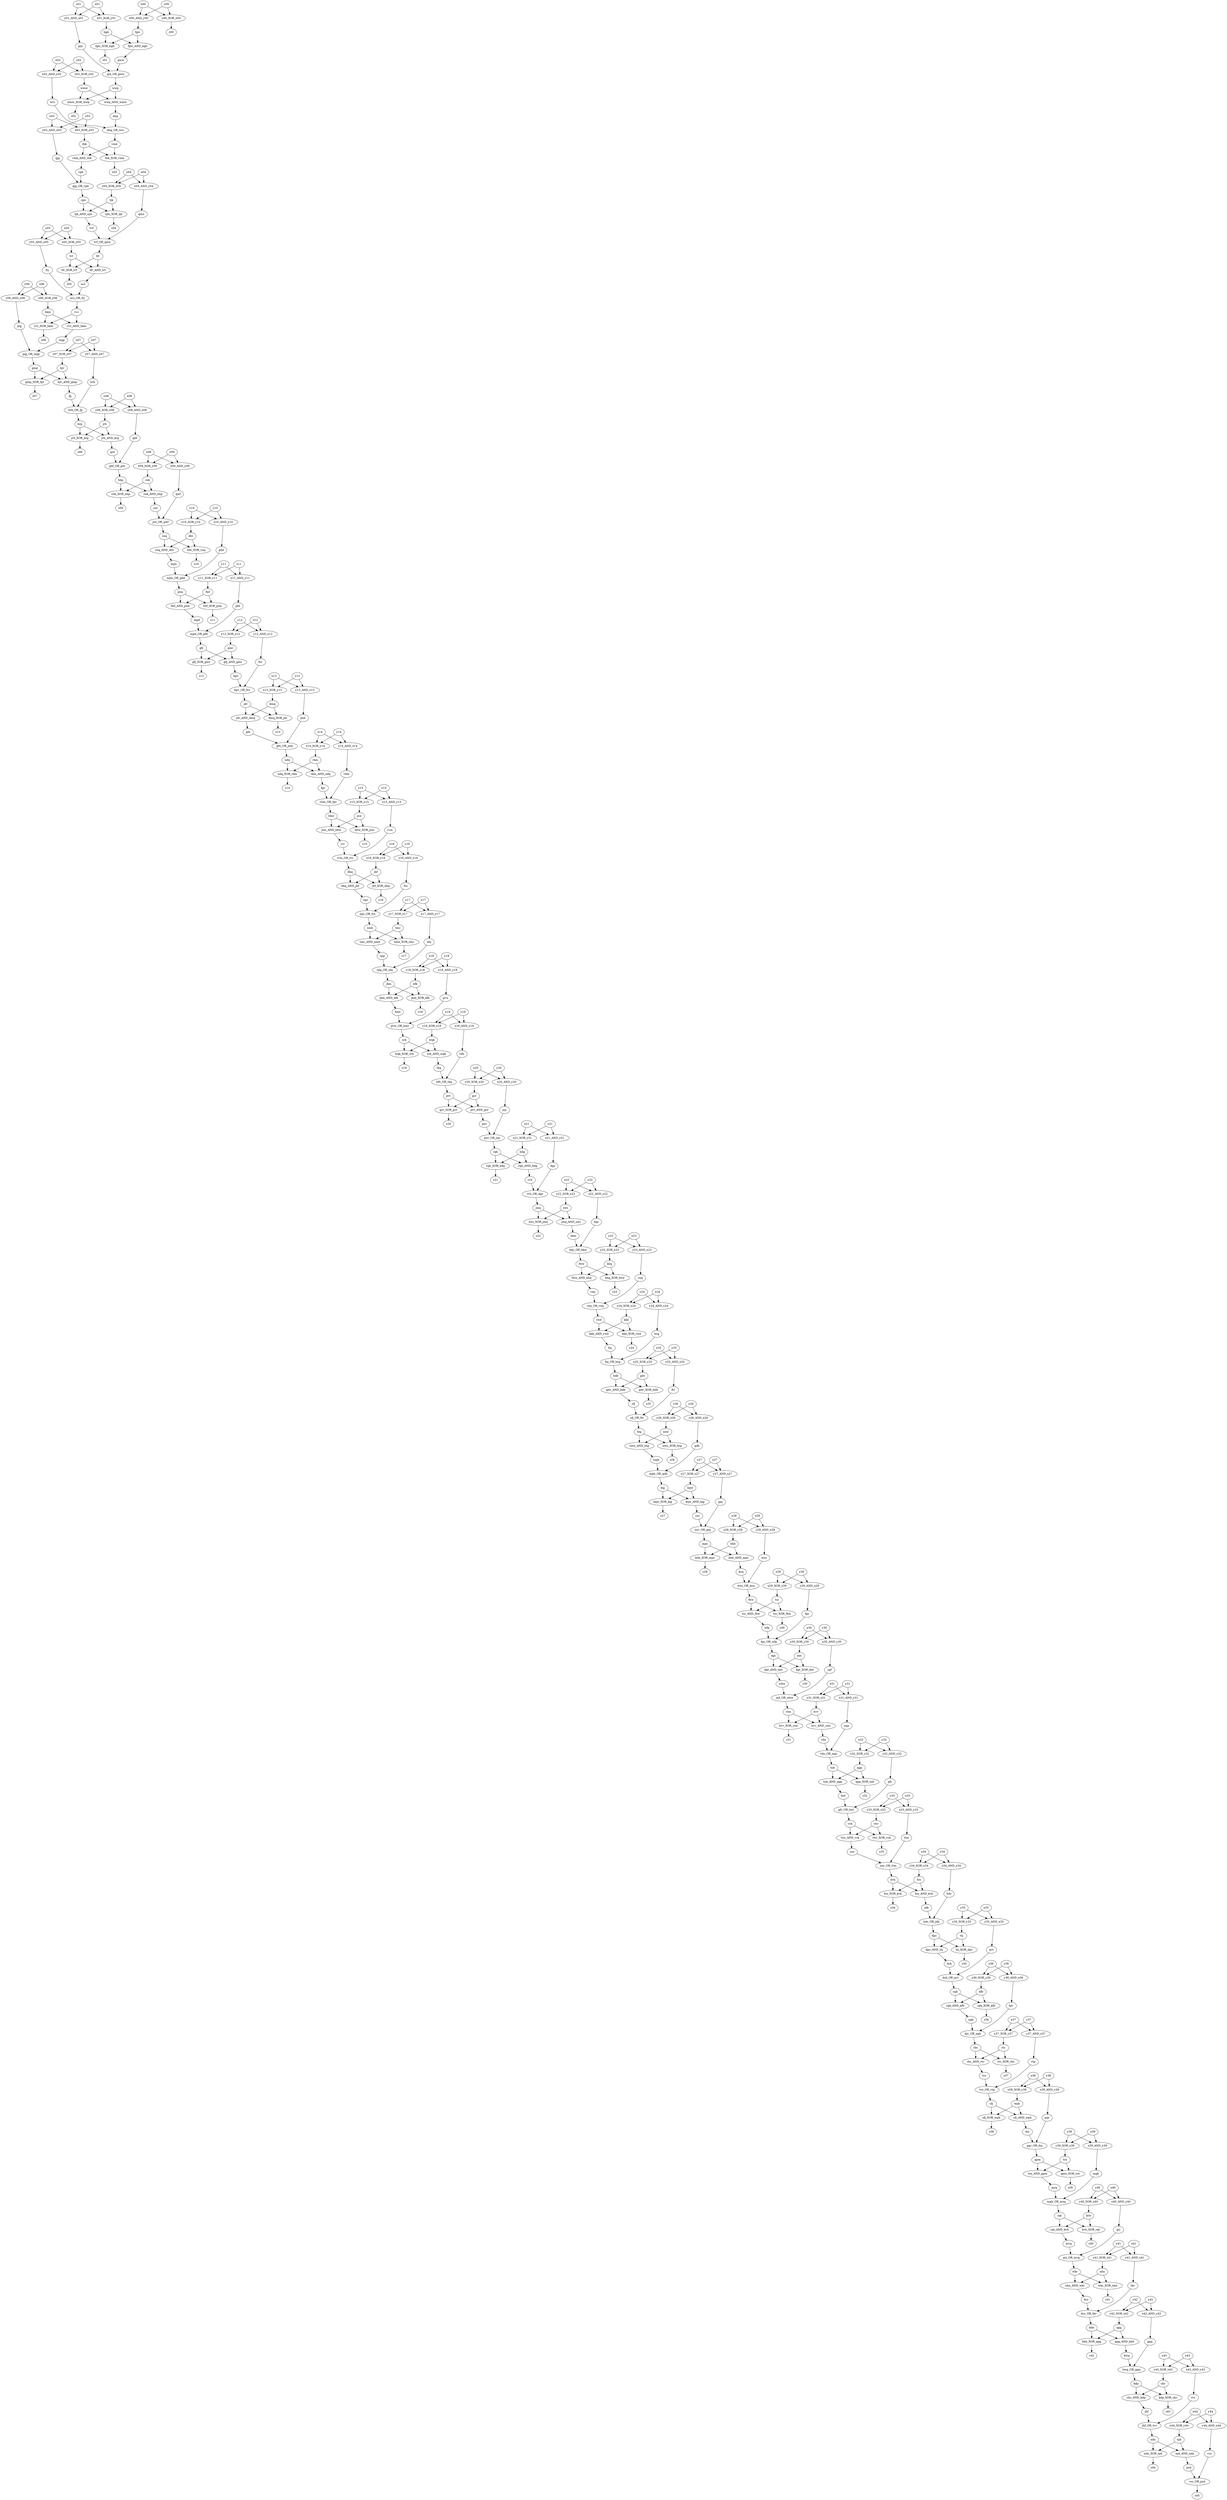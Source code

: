 digraph G {
y06 -> y06_AND_x06;
x06 -> y06_AND_x06;
y06_AND_x06 -> pqj;
bbb -> bbb_XOR_qgg;
qgg -> bbb_XOR_qgg;
bbb_XOR_qgg -> z42;
x10 -> x10_AND_y10;
y10 -> x10_AND_y10;
x10_AND_y10 -> gdd;
cfj -> cfj_OR_ftr;
ftr -> cfj_OR_ftr;
cfj_OR_ftr -> htg;
x36 -> x36_XOR_y36;
y36 -> x36_XOR_y36;
x36_XOR_y36 -> kfb;
gbf -> gbf_OR_gnt;
gnt -> gbf_OR_gnt;
gbf_OR_gnt -> hhp;
fnj -> fnj_OR_bcg;
bcg -> fnj_OR_bcg;
fnj_OR_bcg -> bdb;
tbk -> tbk_XOR_vmk;
vmk -> tbk_XOR_vmk;
tbk_XOR_vmk -> z03;
snv -> snv_OR_jgq;
jgq -> snv_OR_jgq;
snv_OR_jgq -> mps;
x31 -> x31_AND_y31;
y31 -> x31_AND_y31;
x31_AND_y31 -> nqn;
pvw -> pvw_OR_bmt;
bmt -> pvw_OR_bmt;
pvw_OR_bmt -> srk;
rbs -> rbs_AND_rtc;
rtc -> rbs_AND_rtc;
rbs_AND_rtc -> tcc;
fwf -> fwf_AND_ptm;
ptm -> fwf_AND_ptm;
fwf_AND_ptm -> mpd;
x18 -> x18_AND_y18;
y18 -> x18_AND_y18;
x18_AND_y18 -> pvw;
bhb -> bhb_XOR_mps;
mps -> bhb_XOR_mps;
bhb_XOR_mps -> z28;
x37 -> x37_XOR_y37;
y37 -> x37_XOR_y37;
x37_XOR_y37 -> rtc;
cgk -> cgk_AND_kfb;
kfb -> cgk_AND_kfb;
cgk_AND_kfb -> ngh;
fcn -> fcn_XOR_kvk;
kvk -> fcn_XOR_kvk;
fcn_XOR_kvk -> z34;
kqw -> kqw_XOR_kqj;
kqj -> kqw_XOR_kqj;
kqw_XOR_kqj -> z27;
y31 -> y31_XOR_x31;
x31 -> y31_XOR_x31;
y31_XOR_x31 -> hvv;
y11 -> y11_XOR_x11;
x11 -> y11_XOR_x11;
y11_XOR_x11 -> fwf;
mjm -> mjm_OR_gdd;
gdd -> mjm_OR_gdd;
mjm_OR_gdd -> ptm;
y43 -> y43_XOR_x43;
x43 -> y43_XOR_x43;
y43_XOR_x43 -> chc;
x07 -> x07_XOR_y07;
y07 -> x07_XOR_y07;
x07_XOR_y07 -> bjv;
ncs -> ncs_OR_frj;
frj -> ncs_OR_frj;
ncs_OR_frj -> vvc;
trn -> trn_AND_gpm;
gpm -> trn_AND_gpm;
trn_AND_gpm -> msq;
x29 -> x29_XOR_y29;
y29 -> x29_XOR_y29;
x29_XOR_y29 -> tsr;
fww -> fww_AND_khq;
khq -> fww_AND_khq;
fww_AND_khq -> vmj;
wqk -> wqk_XOR_srk;
srk -> wqk_XOR_srk;
wqk_XOR_srk -> z19;
kkb -> kkb_AND_rwd;
rwd -> kkb_AND_rwd;
kkb_AND_rwd -> fnj;
pjh -> pjh_OR_gww;
gww -> pjh_OR_gww;
pjh_OR_gww -> wwp;
mgb -> mgb_OR_msq;
msq -> mgb_OR_msq;
mgb_OR_msq -> cqt;
ndq -> ndq_XOR_rkm;
rkm -> ndq_XOR_rkm;
ndq_XOR_rkm -> z14;
tsr -> tsr_AND_fhw;
fhw -> tsr_AND_fhw;
tsr_AND_fhw -> wfp;
y24 -> y24_XOR_x24;
x24 -> y24_XOR_x24;
y24_XOR_x24 -> kkb;
pqr -> pqr_OR_dsj;
dsj -> pqr_OR_dsj;
pqr_OR_dsj -> gpm;
dng -> dng_OR_wrc;
wrc -> dng_OR_wrc;
dng_OR_wrc -> vmk;
y41 -> y41_XOR_x41;
x41 -> y41_XOR_x41;
y41_XOR_x41 -> nhn;
y42 -> y42_XOR_x42;
x42 -> y42_XOR_x42;
y42_XOR_x42 -> qgg;
fwf -> fwf_XOR_ptm;
ptm -> fwf_XOR_ptm;
fwf_XOR_ptm -> z11;
gfn -> gfn_OR_jmh;
jmh -> gfn_OR_jmh;
gfn_OR_jmh -> ndq;
cgk -> cgk_XOR_kfb;
kfb -> cgk_XOR_kfb;
cgk_XOR_kfb -> z36;
y15 -> y15_XOR_x15;
x15 -> y15_XOR_x15;
y15_XOR_x15 -> jnw;
y01 -> y01_AND_x01;
x01 -> y01_AND_x01;
y01_AND_x01 -> pjh;
twr -> twr_AND_vck;
vck -> twr_AND_vck;
twr_AND_vck -> nnr;
ndn -> ndn_XOR_njd;
njd -> ndn_XOR_njd;
ndn_XOR_njd -> z44;
nnw -> nnw_AND_htg;
htg -> nnw_AND_htg;
nnw_AND_htg -> mpb;
rkm -> rkm_AND_ndq;
ndq -> rkm_AND_ndq;
rkm_AND_ndq -> fgv;
x11 -> x11_AND_y11;
y11 -> x11_AND_y11;
x11_AND_y11 -> pfd;
vvc -> vvc_XOR_hkm;
hkm -> vvc_XOR_hkm;
vvc_XOR_hkm -> z06;
kqw -> kqw_AND_kqj;
kqj -> kqw_AND_kqj;
kqw_AND_kqj -> snv;
y04 -> y04_XOR_x04;
x04 -> y04_XOR_x04;
y04_XOR_x04 -> tjk;
kjv -> kjv_OR_ngh;
ngh -> kjv_OR_ngh;
kjv_OR_ngh -> rbs;
tjk -> tjk_AND_cpn;
cpn -> tjk_AND_cpn;
tjk_AND_cpn -> tvf;
y33 -> y33_XOR_x33;
x33 -> y33_XOR_x33;
y33_XOR_x33 -> twr;
fgs -> fgs_OR_wfp;
wfp -> fgs_OR_wfp;
fgs_OR_wfp -> dgt;
x13 -> x13_XOR_y13;
y13 -> x13_XOR_y13;
x13_XOR_y13 -> dmq;
x33 -> x33_AND_y33;
y33 -> x33_AND_y33;
x33_AND_y33 -> ttm;
y35 -> y35_AND_x35;
x35 -> y35_AND_x35;
y35_AND_x35 -> qvt;
chc -> chc_AND_kdp;
kdp -> chc_AND_kdp;
chc_AND_kdp -> jhf;
y26 -> y26_XOR_x26;
x26 -> y26_XOR_x26;
y26_XOR_x26 -> nnw;
y40 -> y40_XOR_x40;
x40 -> y40_XOR_x40;
y40_XOR_x40 -> kvb;
x15 -> x15_AND_y15;
y15 -> x15_AND_y15;
x15_AND_y15 -> rvm;
tnb -> tnb_AND_qgp;
qgp -> tnb_AND_qgp;
tnb_AND_qgp -> bnt;
fcn -> fcn_AND_kvk;
kvk -> fcn_AND_kvk;
fcn_AND_kvk -> jdk;
dsk -> dsk_OR_qvt;
qvt -> dsk_OR_qvt;
dsk_OR_qvt -> cgk;
x21 -> x21_XOR_y21;
y21 -> x21_XOR_y21;
x21_XOR_y21 -> hdg;
nhn -> nhn_AND_wkr;
wkr -> nhn_AND_wkr;
nhn_AND_wkr -> dcs;
x22 -> x22_AND_y22;
y22 -> x22_AND_y22;
x22_AND_y22 -> bqc;
cqt -> cqt_AND_kvb;
kvb -> cqt_AND_kvb;
cqt_AND_kvb -> mvg;
x25 -> x25_XOR_y25;
y25 -> x25_XOR_y25;
x25_XOR_y25 -> gdv;
cpn -> cpn_XOR_tjk;
tjk -> cpn_XOR_tjk;
cpn_XOR_tjk -> z04;
rvm -> rvm_OR_rrc;
rrc -> rvm_OR_rrc;
rvm_OR_rrc -> dhq;
kvb -> kvb_XOR_cqt;
cqt -> kvb_XOR_cqt;
kvb_XOR_cqt -> z40;
y29 -> y29_AND_x29;
x29 -> y29_AND_x29;
y29_AND_x29 -> fgs;
gdv -> gdv_AND_bdb;
bdb -> gdv_AND_bdb;
gdv_AND_bdb -> cfj;
x00 -> x00_AND_y00;
y00 -> x00_AND_y00;
x00_AND_y00 -> fgw;
nnw -> nnw_XOR_htg;
htg -> nnw_XOR_htg;
nnw_XOR_htg -> z26;
x04 -> x04_AND_y04;
y04 -> x04_AND_y04;
x04_AND_y04 -> qmn;
x38 -> x38_AND_y38;
y38 -> x38_AND_y38;
x38_AND_y38 -> pqr;
x40 -> x40_AND_y40;
y40 -> x40_AND_y40;
x40_AND_y40 -> grj;
vhm -> vhm_OR_fgv;
fgv -> vhm_OR_fgv;
vhm_OR_fgv -> bbw;
jbm -> jbm_AND_kfk;
kfk -> jbm_AND_kfk;
jbm_AND_kfk -> bmt;
y25 -> y25_AND_x25;
x25 -> y25_AND_x25;
y25_AND_x25 -> ftr;
cnq -> cnq_AND_dht;
dht -> cnq_AND_dht;
cnq_AND_dht -> mjm;
y05 -> y05_AND_x05;
x05 -> y05_AND_x05;
y05_AND_x05 -> frj;
x32 -> x32_XOR_y32;
y32 -> x32_XOR_y32;
x32_XOR_y32 -> qgp;
wns -> wns_OR_kcq;
kcq -> wns_OR_kcq;
wns_OR_kcq -> fhw;
y18 -> y18_XOR_x18;
x18 -> y18_XOR_x18;
y18_XOR_x18 -> kfk;
tfr -> tfr_XOR_trt;
trt -> tfr_XOR_trt;
tfr_XOR_trt -> z05;
jbm -> jbm_XOR_kfk;
kfk -> jbm_XOR_kfk;
jbm_XOR_kfk -> z18;
x03 -> x03_XOR_y03;
y03 -> x03_XOR_y03;
x03_XOR_y03 -> tbk;
tcc -> tcc_OR_vtp;
vtp -> tcc_OR_vtp;
tcc_OR_vtp -> sfj;
nnr -> nnr_OR_ttm;
ttm -> nnr_OR_ttm;
nnr_OR_ttm -> kvk;
y23 -> y23_AND_x23;
x23 -> y23_AND_x23;
y23_AND_x23 -> vnq;
y28 -> y28_AND_x28;
x28 -> y28_AND_x28;
y28_AND_x28 -> wns;
tdh -> tdh_OR_tkq;
tkq -> tdh_OR_tkq;
tdh_OR_tkq -> pvt;
mpd -> mpd_OR_pfd;
pfd -> mpd_OR_pfd;
mpd_OR_pfd -> gfj;
srk -> srk_AND_wqk;
wqk -> srk_AND_wqk;
srk_AND_wqk -> tkq;
y27 -> y27_AND_x27;
x27 -> y27_AND_x27;
y27_AND_x27 -> jgq;
dpc -> dpc_AND_ttj;
ttj -> dpc_AND_ttj;
dpc_AND_ttj -> dsk;
y17 -> y17_XOR_x17;
x17 -> y17_XOR_x17;
y17_XOR_x17 -> tmc;
vdn -> vdn_OR_nqn;
nqn -> vdn_OR_nqn;
vdn_OR_nqn -> tnb;
jsd -> jsd_OR_qwf;
qwf -> jsd_OR_qwf;
jsd_OR_qwf -> cnq;
jhf -> jhf_OR_tvc;
tvc -> jhf_OR_tvc;
jhf_OR_tvc -> ndn;
x09 -> x09_AND_y09;
y09 -> x09_AND_y09;
x09_AND_y09 -> qwf;
y39 -> y39_XOR_x39;
x39 -> y39_XOR_x39;
y39_XOR_x39 -> trn;
y12 -> y12_AND_x12;
x12 -> y12_AND_x12;
y12_AND_x12 -> fsv;
bpv -> bpv_OR_fsv;
fsv -> bpv_OR_fsv;
bpv_OR_fsv -> jdr;
ttj -> ttj_XOR_dpc;
dpc -> ttj_XOR_dpc;
ttj_XOR_dpc -> z35;
x30 -> x30_XOR_y30;
y30 -> x30_XOR_y30;
x30_XOR_y30 -> dnt;
y24 -> y24_AND_x24;
x24 -> y24_AND_x24;
y24_AND_x24 -> bcg;
jrh -> jrh_XOR_krg;
krg -> jrh_XOR_krg;
jrh_XOR_krg -> z08;
rtc -> rtc_XOR_rbs;
rbs -> rtc_XOR_rbs;
rtc_XOR_rbs -> z37;
tvf -> tvf_OR_qmn;
qmn -> tvf_OR_qmn;
tvf_OR_qmn -> tfr;
x28 -> x28_XOR_y28;
y28 -> x28_XOR_y28;
x28_XOR_y28 -> bhb;
hds -> hds_OR_jdk;
jdk -> hds_OR_jdk;
hds_OR_jdk -> dpc;
wwp -> wwp_AND_wmw;
wmw -> wwp_AND_wmw;
wwp_AND_wmw -> dng;
rqb -> rqb_XOR_hdg;
hdg -> rqb_XOR_hdg;
rqb_XOR_hdg -> z21;
gpm -> gpm_XOR_trn;
trn -> gpm_XOR_trn;
gpm_XOR_trn -> z39;
jdr -> jdr_AND_dmq;
dmq -> jdr_AND_dmq;
jdr_AND_dmq -> gfn;
x38 -> x38_XOR_y38;
y38 -> x38_XOR_y38;
x38_XOR_y38 -> wph;
x16 -> x16_XOR_y16;
y16 -> x16_XOR_y16;
x16_XOR_y16 -> jbf;
njd -> njd_AND_ndn;
ndn -> njd_AND_ndn;
njd_AND_ndn -> psd;
y07 -> y07_AND_x07;
x07 -> y07_AND_x07;
y07_AND_x07 -> brk;
bqc -> bqc_OR_bkw;
bkw -> bqc_OR_bkw;
bqc_OR_bkw -> fww;
x06 -> x06_XOR_y06;
y06 -> x06_XOR_y06;
x06_XOR_y06 -> hkm;
gcr -> gcr_XOR_pvt;
pvt -> gcr_XOR_pvt;
gcr_XOR_pvt -> z20;
x09 -> x09_XOR_y09;
y09 -> x09_XOR_y09;
x09_XOR_y09 -> cnk;
y26 -> y26_AND_x26;
x26 -> y26_AND_x26;
y26_AND_x26 -> qdh;
x39 -> x39_AND_y39;
y39 -> x39_AND_y39;
x39_AND_y39 -> mgb;
brk -> brk_OR_fjj;
fjj -> brk_OR_fjj;
brk_OR_fjj -> krg;
y08 -> y08_XOR_x08;
x08 -> y08_XOR_x08;
y08_XOR_x08 -> jrh;
qjg -> qjg_OR_vph;
vph -> qjg_OR_vph;
qjg_OR_vph -> cpn;
x01 -> x01_XOR_y01;
y01 -> x01_XOR_y01;
x01_XOR_y01 -> bgb;
bhb -> bhb_AND_mps;
mps -> bhb_AND_mps;
bhb_AND_mps -> kcq;
dgt -> dgt_AND_dnt;
dnt -> dgt_AND_dnt;
dgt_AND_dnt -> whw;
cnk -> cnk_XOR_hhp;
hhp -> cnk_XOR_hhp;
cnk_XOR_hhp -> z09;
gfj -> gfj_XOR_gmr;
gmr -> gfj_XOR_gmr;
gfj_XOR_gmr -> z12;
dhq -> dhq_AND_jbf;
jbf -> dhq_AND_jbf;
dhq_AND_jbf -> npc;
y23 -> y23_XOR_x23;
x23 -> y23_XOR_x23;
y23_XOR_x23 -> khq;
gdv -> gdv_XOR_bdb;
bdb -> gdv_XOR_bdb;
gdv_XOR_bdb -> z25;
x14 -> x14_XOR_y14;
y14 -> x14_XOR_y14;
x14_XOR_y14 -> rkm;
y22 -> y22_XOR_x22;
x22 -> y22_XOR_x22;
y22_XOR_x22 -> sws;
hvv -> hvv_XOR_ctm;
ctm -> hvv_XOR_ctm;
hvv_XOR_ctm -> z31;
pnv -> pnv_OR_jcp;
jcp -> pnv_OR_jcp;
pnv_OR_jcp -> rqb;
y37 -> y37_AND_x37;
x37 -> y37_AND_x37;
y37_AND_x37 -> vtp;
dmq -> dmq_XOR_jdr;
jdr -> dmq_XOR_jdr;
dmq_XOR_jdr -> z13;
y08 -> y08_AND_x08;
x08 -> y08_AND_x08;
y08_AND_x08 -> gbf;
gmp -> gmp_XOR_bjv;
bjv -> gmp_XOR_bjv;
gmp_XOR_bjv -> z07;
x10 -> x10_XOR_y10;
y10 -> x10_XOR_y10;
x10_XOR_y10 -> dht;
bjv -> bjv_AND_gmp;
gmp -> bjv_AND_gmp;
bjv_AND_gmp -> fjj;
sws -> sws_XOR_jmq;
jmq -> sws_XOR_jmq;
sws_XOR_jmq -> z22;
sfj -> sfj_XOR_wph;
wph -> sfj_XOR_wph;
sfj_XOR_wph -> z38;
x35 -> x35_XOR_y35;
y35 -> x35_XOR_y35;
x35_XOR_y35 -> ttj;
x44 -> x44_XOR_y44;
y44 -> x44_XOR_y44;
x44_XOR_y44 -> njd;
x02 -> x02_XOR_y02;
y02 -> x02_XOR_y02;
x02_XOR_y02 -> wmw;
qgp -> qgp_XOR_tnb;
tnb -> qgp_XOR_tnb;
qgp_XOR_tnb -> z32;
dgt -> dgt_XOR_dnt;
dnt -> dgt_XOR_dnt;
dgt_XOR_dnt -> z30;
x02 -> x02_AND_y02;
y02 -> x02_AND_y02;
x02_AND_y02 -> wrc;
y32 -> y32_AND_x32;
x32 -> y32_AND_x32;
y32_AND_x32 -> gfr;
tsr -> tsr_XOR_fhw;
fhw -> tsr_XOR_fhw;
tsr_XOR_fhw -> z29;
jrh -> jrh_AND_krg;
krg -> jrh_AND_krg;
jrh_AND_krg -> gnt;
vmj -> vmj_OR_vnq;
vnq -> vmj_OR_vnq;
vmj_OR_vnq -> rwd;
pqj -> pqj_OR_wgp;
wgp -> pqj_OR_wgp;
pqj_OR_wgp -> gmp;
vss -> vss_OR_psd;
psd -> vss_OR_psd;
vss_OR_psd -> z45;
jmq -> jmq_AND_sws;
sws -> jmq_AND_sws;
jmq_AND_sws -> bkw;
jbf -> jbf_XOR_dhq;
dhq -> jbf_XOR_dhq;
jbf_XOR_dhq -> z16;
x30 -> x30_AND_y30;
y30 -> x30_AND_y30;
x30_AND_y30 -> spf;
hvv -> hvv_AND_ctm;
ctm -> hvv_AND_ctm;
hvv_AND_ctm -> vdn;
mpb -> mpb_OR_qdh;
qdh -> mpb_OR_qdh;
mpb_OR_qdh -> kqj;
tmc -> tmc_AND_nmh;
nmh -> tmc_AND_nmh;
tmc_AND_nmh -> cpg;
wmw -> wmw_XOR_wwp;
wwp -> wmw_XOR_wwp;
wmw_XOR_wwp -> z02;
y00 -> y00_XOR_x00;
x00 -> y00_XOR_x00;
y00_XOR_x00 -> z00;
y13 -> y13_AND_x13;
x13 -> y13_AND_x13;
y13_AND_x13 -> jmh;
x43 -> x43_AND_y43;
y43 -> x43_AND_y43;
x43_AND_y43 -> tvc;
wkr -> wkr_XOR_nhn;
nhn -> wkr_XOR_nhn;
wkr_XOR_nhn -> z41;
gfr -> gfr_OR_bnt;
bnt -> gfr_OR_bnt;
gfr_OR_bnt -> vck;
y16 -> y16_AND_x16;
x16 -> y16_AND_x16;
y16_AND_x16 -> fcs;
y41 -> y41_AND_x41;
x41 -> y41_AND_x41;
y41_AND_x41 -> tkv;
y36 -> y36_AND_x36;
x36 -> y36_AND_x36;
y36_AND_x36 -> kjv;
tfr -> tfr_AND_trt;
trt -> tfr_AND_trt;
tfr_AND_trt -> ncs;
sfj -> sfj_AND_wph;
wph -> sfj_AND_wph;
sfj_AND_wph -> dsj;
x19 -> x19_AND_y19;
y19 -> x19_AND_y19;
x19_AND_y19 -> tdh;
cpg -> cpg_OR_nbj;
nbj -> cpg_OR_nbj;
cpg_OR_nbj -> jbm;
jnw -> jnw_AND_bbw;
bbw -> jnw_AND_bbw;
jnw_AND_bbw -> rrc;
qgg -> qgg_AND_bbb;
bbb -> qgg_AND_bbb;
qgg_AND_bbb -> bwg;
bbw -> bbw_XOR_jnw;
jnw -> bbw_XOR_jnw;
bbw_XOR_jnw -> z15;
x05 -> x05_XOR_y05;
y05 -> x05_XOR_y05;
x05_XOR_y05 -> trt;
dht -> dht_XOR_cnq;
cnq -> dht_XOR_cnq;
dht_XOR_cnq -> z10;
x21 -> x21_AND_y21;
y21 -> x21_AND_y21;
x21_AND_y21 -> dgc;
bwg -> bwg_OR_ggq;
ggq -> bwg_OR_ggq;
bwg_OR_ggq -> kdp;
x20 -> x20_AND_y20;
y20 -> x20_AND_y20;
x20_AND_y20 -> jcp;
x42 -> x42_AND_y42;
y42 -> x42_AND_y42;
x42_AND_y42 -> ggq;
pvt -> pvt_AND_gcr;
gcr -> pvt_AND_gcr;
pvt_AND_gcr -> pnv;
fgw -> fgw_XOR_bgb;
bgb -> fgw_XOR_bgb;
fgw_XOR_bgb -> z01;
x34 -> x34_AND_y34;
y34 -> x34_AND_y34;
x34_AND_y34 -> hds;
y03 -> y03_AND_x03;
x03 -> y03_AND_x03;
y03_AND_x03 -> qjg;
y44 -> y44_AND_x44;
x44 -> y44_AND_x44;
y44_AND_x44 -> vss;
rqb -> rqb_AND_hdg;
hdg -> rqb_AND_hdg;
rqb_AND_hdg -> rvh;
rvh -> rvh_OR_dgc;
dgc -> rvh_OR_dgc;
rvh_OR_dgc -> jmq;
y19 -> y19_XOR_x19;
x19 -> y19_XOR_x19;
y19_XOR_x19 -> wqk;
cnk -> cnk_AND_hhp;
hhp -> cnk_AND_hhp;
cnk_AND_hhp -> jsd;
y14 -> y14_AND_x14;
x14 -> y14_AND_x14;
y14_AND_x14 -> vhm;
vmk -> vmk_AND_tbk;
tbk -> vmk_AND_tbk;
vmk_AND_tbk -> vph;
khq -> khq_XOR_fww;
fww -> khq_XOR_fww;
khq_XOR_fww -> z23;
x17 -> x17_AND_y17;
y17 -> x17_AND_y17;
x17_AND_y17 -> nbj;
y20 -> y20_XOR_x20;
x20 -> y20_XOR_x20;
y20_XOR_x20 -> gcr;
fgw -> fgw_AND_bgb;
bgb -> fgw_AND_bgb;
fgw_AND_bgb -> gww;
y12 -> y12_XOR_x12;
x12 -> y12_XOR_x12;
y12_XOR_x12 -> gmr;
kdp -> kdp_XOR_chc;
chc -> kdp_XOR_chc;
kdp_XOR_chc -> z43;
y27 -> y27_XOR_x27;
x27 -> y27_XOR_x27;
y27_XOR_x27 -> kqw;
npc -> npc_OR_fcs;
fcs -> npc_OR_fcs;
npc_OR_fcs -> nmh;
grj -> grj_OR_mvg;
mvg -> grj_OR_mvg;
grj_OR_mvg -> wkr;
nmh -> nmh_XOR_tmc;
tmc -> nmh_XOR_tmc;
nmh_XOR_tmc -> z17;
gfj -> gfj_AND_gmr;
gmr -> gfj_AND_gmr;
gfj_AND_gmr -> bpv;
vvc -> vvc_AND_hkm;
hkm -> vvc_AND_hkm;
vvc_AND_hkm -> wgp;
spf -> spf_OR_whw;
whw -> spf_OR_whw;
spf_OR_whw -> ctm;
y34 -> y34_XOR_x34;
x34 -> y34_XOR_x34;
y34_XOR_x34 -> fcn;
dcs -> dcs_OR_tkv;
tkv -> dcs_OR_tkv;
dcs_OR_tkv -> bbb;
kkb -> kkb_XOR_rwd;
rwd -> kkb_XOR_rwd;
kkb_XOR_rwd -> z24;
twr -> twr_XOR_vck;
vck -> twr_XOR_vck;
twr_XOR_vck -> z33;
}
